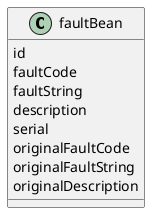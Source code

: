 @startuml



class faultBean {
  id
  faultCode
  faultString
  description
  serial
  originalFaultCode
  originalFaultString
  originalDescription
  
}


@enduml